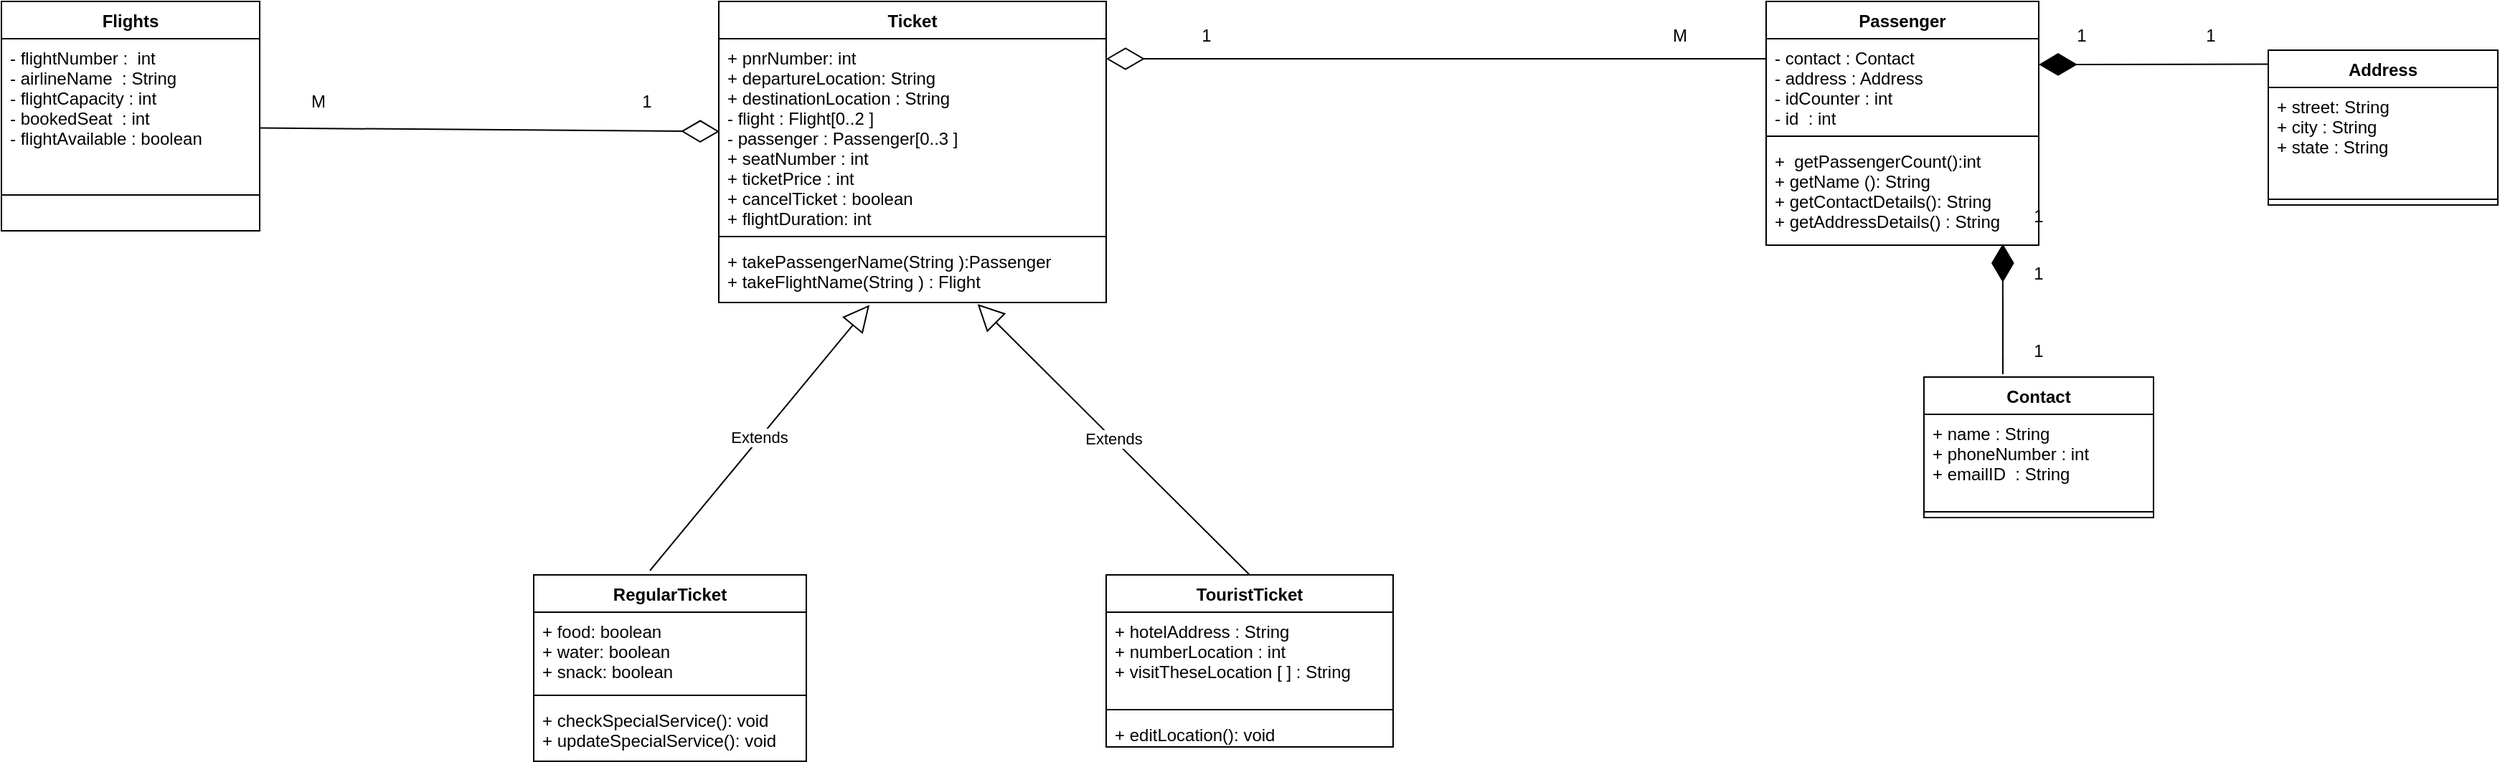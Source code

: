 <mxfile version="14.9.2" type="device"><diagram id="Smss36zBpjV6jGFIX1n4" name="Page-1"><mxGraphModel dx="1871" dy="508" grid="1" gridSize="10" guides="1" tooltips="1" connect="1" arrows="1" fold="1" page="1" pageScale="1" pageWidth="850" pageHeight="1100" math="0" shadow="0"><root><mxCell id="0"/><mxCell id="1" parent="0"/><mxCell id="hDVdwc70knxA4Nyr3FCd-5" value="Flights" style="swimlane;fontStyle=1;align=center;verticalAlign=top;childLayout=stackLayout;horizontal=1;startSize=26;horizontalStack=0;resizeParent=1;resizeParentMax=0;resizeLast=0;collapsible=1;marginBottom=0;" parent="1" vertex="1"><mxGeometry x="-440" y="120" width="180" height="160" as="geometry"/></mxCell><mxCell id="hDVdwc70knxA4Nyr3FCd-6" value="- flightNumber :  int&#10;- airlineName  : String&#10;- flightCapacity : int&#10;- bookedSeat  : int&#10;- flightAvailable : boolean&#10;&#10;" style="text;strokeColor=none;fillColor=none;align=left;verticalAlign=top;spacingLeft=4;spacingRight=4;overflow=hidden;rotatable=0;points=[[0,0.5],[1,0.5]];portConstraint=eastwest;" parent="hDVdwc70knxA4Nyr3FCd-5" vertex="1"><mxGeometry y="26" width="180" height="84" as="geometry"/></mxCell><mxCell id="hDVdwc70knxA4Nyr3FCd-7" value="" style="line;strokeWidth=1;fillColor=none;align=left;verticalAlign=middle;spacingTop=-1;spacingLeft=3;spacingRight=3;rotatable=0;labelPosition=right;points=[];portConstraint=eastwest;" parent="hDVdwc70knxA4Nyr3FCd-5" vertex="1"><mxGeometry y="110" width="180" height="50" as="geometry"/></mxCell><mxCell id="hDVdwc70knxA4Nyr3FCd-10" value="" style="endArrow=diamondThin;endFill=0;endSize=24;html=1;entryX=0.002;entryY=0.38;entryDx=0;entryDy=0;entryPerimeter=0;exitX=0.997;exitY=0.741;exitDx=0;exitDy=0;exitPerimeter=0;" parent="1" source="hDVdwc70knxA4Nyr3FCd-6" edge="1"><mxGeometry width="160" relative="1" as="geometry"><mxPoint x="-260" y="214.29" as="sourcePoint"/><mxPoint x="60.54" y="210.72" as="targetPoint"/><Array as="points"/></mxGeometry></mxCell><mxCell id="hDVdwc70knxA4Nyr3FCd-11" value="Ticket" style="swimlane;fontStyle=1;align=center;verticalAlign=top;childLayout=stackLayout;horizontal=1;startSize=26;horizontalStack=0;resizeParent=1;resizeParentMax=0;resizeLast=0;collapsible=1;marginBottom=0;" parent="1" vertex="1"><mxGeometry x="60" y="120" width="270" height="210" as="geometry"/></mxCell><mxCell id="hDVdwc70knxA4Nyr3FCd-12" value="+ pnrNumber: int&#10;+ departureLocation: String&#10;+ destinationLocation : String&#10;- flight : Flight[0..2 ]&#10;- passenger : Passenger[0..3 ]&#10;+ seatNumber : int &#10;+ ticketPrice : int&#10;+ cancelTicket : boolean&#10;+ flightDuration: int  &#10;&#10;" style="text;strokeColor=none;fillColor=none;align=left;verticalAlign=top;spacingLeft=4;spacingRight=4;overflow=hidden;rotatable=0;points=[[0,0.5],[1,0.5]];portConstraint=eastwest;" parent="hDVdwc70knxA4Nyr3FCd-11" vertex="1"><mxGeometry y="26" width="270" height="134" as="geometry"/></mxCell><mxCell id="hDVdwc70knxA4Nyr3FCd-13" value="" style="line;strokeWidth=1;fillColor=none;align=left;verticalAlign=middle;spacingTop=-1;spacingLeft=3;spacingRight=3;rotatable=0;labelPosition=right;points=[];portConstraint=eastwest;" parent="hDVdwc70knxA4Nyr3FCd-11" vertex="1"><mxGeometry y="160" width="270" height="8" as="geometry"/></mxCell><mxCell id="hDVdwc70knxA4Nyr3FCd-14" value="+ takePassengerName(String ):Passenger&#10;+ takeFlightName(String ) : Flight" style="text;strokeColor=none;fillColor=none;align=left;verticalAlign=top;spacingLeft=4;spacingRight=4;overflow=hidden;rotatable=0;points=[[0,0.5],[1,0.5]];portConstraint=eastwest;" parent="hDVdwc70knxA4Nyr3FCd-11" vertex="1"><mxGeometry y="168" width="270" height="42" as="geometry"/></mxCell><mxCell id="hDVdwc70knxA4Nyr3FCd-15" value="RegularTicket" style="swimlane;fontStyle=1;align=center;verticalAlign=top;childLayout=stackLayout;horizontal=1;startSize=26;horizontalStack=0;resizeParent=1;resizeParentMax=0;resizeLast=0;collapsible=1;marginBottom=0;" parent="1" vertex="1"><mxGeometry x="-69" y="520" width="190" height="130" as="geometry"/></mxCell><mxCell id="hDVdwc70knxA4Nyr3FCd-16" value="+ food: boolean&#10;+ water: boolean&#10;+ snack: boolean&#10;&#10;" style="text;strokeColor=none;fillColor=none;align=left;verticalAlign=top;spacingLeft=4;spacingRight=4;overflow=hidden;rotatable=0;points=[[0,0.5],[1,0.5]];portConstraint=eastwest;" parent="hDVdwc70knxA4Nyr3FCd-15" vertex="1"><mxGeometry y="26" width="190" height="54" as="geometry"/></mxCell><mxCell id="hDVdwc70knxA4Nyr3FCd-17" value="" style="line;strokeWidth=1;fillColor=none;align=left;verticalAlign=middle;spacingTop=-1;spacingLeft=3;spacingRight=3;rotatable=0;labelPosition=right;points=[];portConstraint=eastwest;" parent="hDVdwc70knxA4Nyr3FCd-15" vertex="1"><mxGeometry y="80" width="190" height="8" as="geometry"/></mxCell><mxCell id="hDVdwc70knxA4Nyr3FCd-18" value="+ checkSpecialService(): void&#10;+ updateSpecialService(): void&#10;" style="text;strokeColor=none;fillColor=none;align=left;verticalAlign=top;spacingLeft=4;spacingRight=4;overflow=hidden;rotatable=0;points=[[0,0.5],[1,0.5]];portConstraint=eastwest;" parent="hDVdwc70knxA4Nyr3FCd-15" vertex="1"><mxGeometry y="88" width="190" height="42" as="geometry"/></mxCell><mxCell id="hDVdwc70knxA4Nyr3FCd-19" value="TouristTicket" style="swimlane;fontStyle=1;align=center;verticalAlign=top;childLayout=stackLayout;horizontal=1;startSize=26;horizontalStack=0;resizeParent=1;resizeParentMax=0;resizeLast=0;collapsible=1;marginBottom=0;" parent="1" vertex="1"><mxGeometry x="330" y="520" width="200" height="120" as="geometry"/></mxCell><mxCell id="hDVdwc70knxA4Nyr3FCd-20" value="+ hotelAddress : String&#10;+ numberLocation : int&#10;+ visitTheseLocation [ ] : String&#10;" style="text;strokeColor=none;fillColor=none;align=left;verticalAlign=top;spacingLeft=4;spacingRight=4;overflow=hidden;rotatable=0;points=[[0,0.5],[1,0.5]];portConstraint=eastwest;" parent="hDVdwc70knxA4Nyr3FCd-19" vertex="1"><mxGeometry y="26" width="200" height="64" as="geometry"/></mxCell><mxCell id="hDVdwc70knxA4Nyr3FCd-21" value="" style="line;strokeWidth=1;fillColor=none;align=left;verticalAlign=middle;spacingTop=-1;spacingLeft=3;spacingRight=3;rotatable=0;labelPosition=right;points=[];portConstraint=eastwest;" parent="hDVdwc70knxA4Nyr3FCd-19" vertex="1"><mxGeometry y="90" width="200" height="8" as="geometry"/></mxCell><mxCell id="hDVdwc70knxA4Nyr3FCd-22" value="+ editLocation(): void" style="text;strokeColor=none;fillColor=none;align=left;verticalAlign=top;spacingLeft=4;spacingRight=4;overflow=hidden;rotatable=0;points=[[0,0.5],[1,0.5]];portConstraint=eastwest;" parent="hDVdwc70knxA4Nyr3FCd-19" vertex="1"><mxGeometry y="98" width="200" height="22" as="geometry"/></mxCell><mxCell id="hDVdwc70knxA4Nyr3FCd-26" value="Extends" style="endArrow=block;endSize=16;endFill=0;html=1;entryX=0.389;entryY=1.041;entryDx=0;entryDy=0;entryPerimeter=0;" parent="1" target="hDVdwc70knxA4Nyr3FCd-14" edge="1"><mxGeometry width="160" relative="1" as="geometry"><mxPoint x="12" y="517" as="sourcePoint"/><mxPoint x="400" y="518" as="targetPoint"/><Array as="points"/></mxGeometry></mxCell><mxCell id="hDVdwc70knxA4Nyr3FCd-27" value="Extends" style="endArrow=block;endSize=16;endFill=0;html=1;exitX=0.5;exitY=0;exitDx=0;exitDy=0;entryX=0.668;entryY=1.026;entryDx=0;entryDy=0;entryPerimeter=0;" parent="1" source="hDVdwc70knxA4Nyr3FCd-19" target="hDVdwc70knxA4Nyr3FCd-14" edge="1"><mxGeometry width="160" relative="1" as="geometry"><mxPoint x="320" y="480" as="sourcePoint"/><mxPoint x="290" y="460" as="targetPoint"/><Array as="points"/></mxGeometry></mxCell><mxCell id="hDVdwc70knxA4Nyr3FCd-28" value="Passenger" style="swimlane;fontStyle=1;align=center;verticalAlign=top;childLayout=stackLayout;horizontal=1;startSize=26;horizontalStack=0;resizeParent=1;resizeParentMax=0;resizeLast=0;collapsible=1;marginBottom=0;" parent="1" vertex="1"><mxGeometry x="790" y="120" width="190" height="170" as="geometry"/></mxCell><mxCell id="hDVdwc70knxA4Nyr3FCd-29" value="- contact : Contact&#10;- address : Address&#10;- idCounter : int&#10;- id  : int&#10;" style="text;strokeColor=none;fillColor=none;align=left;verticalAlign=top;spacingLeft=4;spacingRight=4;overflow=hidden;rotatable=0;points=[[0,0.5],[1,0.5]];portConstraint=eastwest;" parent="hDVdwc70knxA4Nyr3FCd-28" vertex="1"><mxGeometry y="26" width="190" height="64" as="geometry"/></mxCell><mxCell id="hDVdwc70knxA4Nyr3FCd-30" value="" style="line;strokeWidth=1;fillColor=none;align=left;verticalAlign=middle;spacingTop=-1;spacingLeft=3;spacingRight=3;rotatable=0;labelPosition=right;points=[];portConstraint=eastwest;" parent="hDVdwc70knxA4Nyr3FCd-28" vertex="1"><mxGeometry y="90" width="190" height="8" as="geometry"/></mxCell><mxCell id="hDVdwc70knxA4Nyr3FCd-31" value="+  getPassengerCount():int&#10;+ getName (): String&#10;+ getContactDetails(): String&#10;+ getAddressDetails() : String&#10;" style="text;strokeColor=none;fillColor=none;align=left;verticalAlign=top;spacingLeft=4;spacingRight=4;overflow=hidden;rotatable=0;points=[[0,0.5],[1,0.5]];portConstraint=eastwest;" parent="hDVdwc70knxA4Nyr3FCd-28" vertex="1"><mxGeometry y="98" width="190" height="72" as="geometry"/></mxCell><mxCell id="hDVdwc70knxA4Nyr3FCd-32" value="" style="endArrow=diamondThin;endFill=0;endSize=24;html=1;" parent="1" edge="1"><mxGeometry width="160" relative="1" as="geometry"><mxPoint x="790" y="160" as="sourcePoint"/><mxPoint x="330" y="160" as="targetPoint"/><Array as="points"/></mxGeometry></mxCell><mxCell id="hDVdwc70knxA4Nyr3FCd-33" value="Address" style="swimlane;fontStyle=1;align=center;verticalAlign=top;childLayout=stackLayout;horizontal=1;startSize=26;horizontalStack=0;resizeParent=1;resizeParentMax=0;resizeLast=0;collapsible=1;marginBottom=0;" parent="1" vertex="1"><mxGeometry x="1140" y="154" width="160" height="108" as="geometry"/></mxCell><mxCell id="hDVdwc70knxA4Nyr3FCd-34" value="+ street: String&#10;+ city : String&#10;+ state : String" style="text;strokeColor=none;fillColor=none;align=left;verticalAlign=top;spacingLeft=4;spacingRight=4;overflow=hidden;rotatable=0;points=[[0,0.5],[1,0.5]];portConstraint=eastwest;" parent="hDVdwc70knxA4Nyr3FCd-33" vertex="1"><mxGeometry y="26" width="160" height="74" as="geometry"/></mxCell><mxCell id="hDVdwc70knxA4Nyr3FCd-35" value="" style="line;strokeWidth=1;fillColor=none;align=left;verticalAlign=middle;spacingTop=-1;spacingLeft=3;spacingRight=3;rotatable=0;labelPosition=right;points=[];portConstraint=eastwest;" parent="hDVdwc70knxA4Nyr3FCd-33" vertex="1"><mxGeometry y="100" width="160" height="8" as="geometry"/></mxCell><mxCell id="hDVdwc70knxA4Nyr3FCd-38" value="Contact" style="swimlane;fontStyle=1;align=center;verticalAlign=top;childLayout=stackLayout;horizontal=1;startSize=26;horizontalStack=0;resizeParent=1;resizeParentMax=0;resizeLast=0;collapsible=1;marginBottom=0;" parent="1" vertex="1"><mxGeometry x="900" y="382" width="160" height="98" as="geometry"/></mxCell><mxCell id="hDVdwc70knxA4Nyr3FCd-39" value="+ name : String&#10;+ phoneNumber : int&#10;+ emailID  : String&#10;" style="text;strokeColor=none;fillColor=none;align=left;verticalAlign=top;spacingLeft=4;spacingRight=4;overflow=hidden;rotatable=0;points=[[0,0.5],[1,0.5]];portConstraint=eastwest;" parent="hDVdwc70knxA4Nyr3FCd-38" vertex="1"><mxGeometry y="26" width="160" height="64" as="geometry"/></mxCell><mxCell id="hDVdwc70knxA4Nyr3FCd-40" value="" style="line;strokeWidth=1;fillColor=none;align=left;verticalAlign=middle;spacingTop=-1;spacingLeft=3;spacingRight=3;rotatable=0;labelPosition=right;points=[];portConstraint=eastwest;" parent="hDVdwc70knxA4Nyr3FCd-38" vertex="1"><mxGeometry y="90" width="160" height="8" as="geometry"/></mxCell><mxCell id="hDVdwc70knxA4Nyr3FCd-43" value="" style="endArrow=diamondThin;endFill=1;endSize=24;html=1;entryX=0.868;entryY=0.987;entryDx=0;entryDy=0;entryPerimeter=0;" parent="1" target="hDVdwc70knxA4Nyr3FCd-31" edge="1"><mxGeometry width="160" relative="1" as="geometry"><mxPoint x="955" y="380" as="sourcePoint"/><mxPoint x="947" y="240" as="targetPoint"/></mxGeometry></mxCell><mxCell id="hDVdwc70knxA4Nyr3FCd-44" value="" style="endArrow=diamondThin;endFill=1;endSize=24;html=1;entryX=1;entryY=0.5;entryDx=0;entryDy=0;exitX=0.001;exitY=-0.009;exitDx=0;exitDy=0;exitPerimeter=0;" parent="1" edge="1"><mxGeometry width="160" relative="1" as="geometry"><mxPoint x="1140.16" y="163.766" as="sourcePoint"/><mxPoint x="980" y="164" as="targetPoint"/></mxGeometry></mxCell><mxCell id="XZ1GeklF8mGMiT-Alhls-1" value="M" style="text;html=1;strokeColor=none;fillColor=none;align=center;verticalAlign=middle;whiteSpace=wrap;rounded=0;" parent="1" vertex="1"><mxGeometry x="-239" y="180" width="40" height="20" as="geometry"/></mxCell><mxCell id="XZ1GeklF8mGMiT-Alhls-2" value="1" style="text;html=1;strokeColor=none;fillColor=none;align=center;verticalAlign=middle;whiteSpace=wrap;rounded=0;" parent="1" vertex="1"><mxGeometry x="-10" y="180" width="40" height="20" as="geometry"/></mxCell><mxCell id="XZ1GeklF8mGMiT-Alhls-6" value="M" style="text;html=1;strokeColor=none;fillColor=none;align=center;verticalAlign=middle;whiteSpace=wrap;rounded=0;" parent="1" vertex="1"><mxGeometry x="710" y="134" width="40" height="20" as="geometry"/></mxCell><mxCell id="XZ1GeklF8mGMiT-Alhls-7" value="1" style="text;html=1;strokeColor=none;fillColor=none;align=center;verticalAlign=middle;whiteSpace=wrap;rounded=0;" parent="1" vertex="1"><mxGeometry x="380" y="134" width="40" height="20" as="geometry"/></mxCell><mxCell id="XZ1GeklF8mGMiT-Alhls-8" value="1" style="text;html=1;strokeColor=none;fillColor=none;align=center;verticalAlign=middle;whiteSpace=wrap;rounded=0;" parent="1" vertex="1"><mxGeometry x="960" y="354" width="40" height="20" as="geometry"/></mxCell><mxCell id="XZ1GeklF8mGMiT-Alhls-9" value="1" style="text;html=1;strokeColor=none;fillColor=none;align=center;verticalAlign=middle;whiteSpace=wrap;rounded=0;" parent="1" vertex="1"><mxGeometry x="960" y="260" width="40" height="20" as="geometry"/></mxCell><mxCell id="XZ1GeklF8mGMiT-Alhls-10" value="1" style="text;html=1;strokeColor=none;fillColor=none;align=center;verticalAlign=middle;whiteSpace=wrap;rounded=0;" parent="1" vertex="1"><mxGeometry x="990" y="134" width="40" height="20" as="geometry"/></mxCell><mxCell id="XZ1GeklF8mGMiT-Alhls-11" value="1" style="text;html=1;strokeColor=none;fillColor=none;align=center;verticalAlign=middle;whiteSpace=wrap;rounded=0;" parent="1" vertex="1"><mxGeometry x="1080" y="134" width="40" height="20" as="geometry"/></mxCell><mxCell id="Hl7mJ4diYBYMIgUUBuIz-1" value="1" style="text;html=1;strokeColor=none;fillColor=none;align=center;verticalAlign=middle;whiteSpace=wrap;rounded=0;" parent="1" vertex="1"><mxGeometry x="960" y="300" width="40" height="20" as="geometry"/></mxCell></root></mxGraphModel></diagram></mxfile>